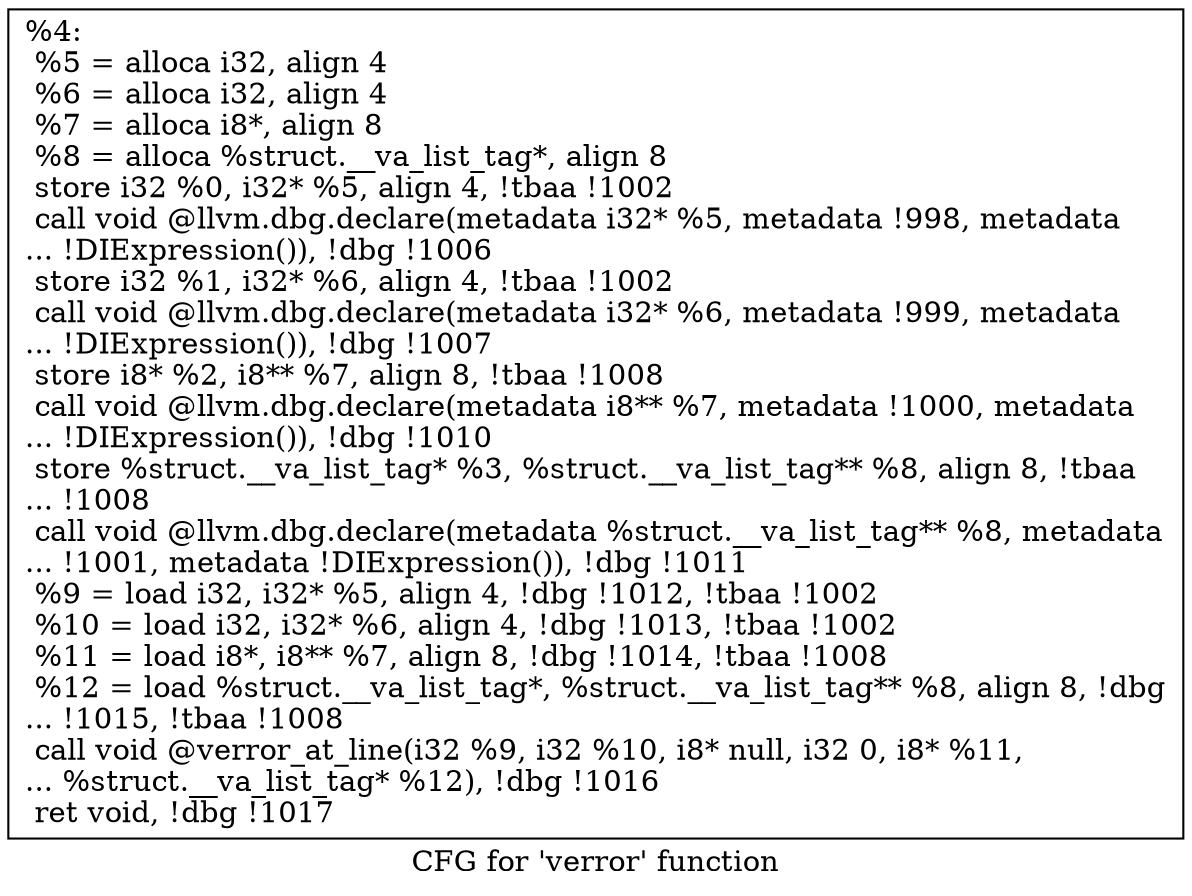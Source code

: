 digraph "CFG for 'verror' function" {
	label="CFG for 'verror' function";

	Node0x1a44990 [shape=record,label="{%4:\l  %5 = alloca i32, align 4\l  %6 = alloca i32, align 4\l  %7 = alloca i8*, align 8\l  %8 = alloca %struct.__va_list_tag*, align 8\l  store i32 %0, i32* %5, align 4, !tbaa !1002\l  call void @llvm.dbg.declare(metadata i32* %5, metadata !998, metadata\l... !DIExpression()), !dbg !1006\l  store i32 %1, i32* %6, align 4, !tbaa !1002\l  call void @llvm.dbg.declare(metadata i32* %6, metadata !999, metadata\l... !DIExpression()), !dbg !1007\l  store i8* %2, i8** %7, align 8, !tbaa !1008\l  call void @llvm.dbg.declare(metadata i8** %7, metadata !1000, metadata\l... !DIExpression()), !dbg !1010\l  store %struct.__va_list_tag* %3, %struct.__va_list_tag** %8, align 8, !tbaa\l... !1008\l  call void @llvm.dbg.declare(metadata %struct.__va_list_tag** %8, metadata\l... !1001, metadata !DIExpression()), !dbg !1011\l  %9 = load i32, i32* %5, align 4, !dbg !1012, !tbaa !1002\l  %10 = load i32, i32* %6, align 4, !dbg !1013, !tbaa !1002\l  %11 = load i8*, i8** %7, align 8, !dbg !1014, !tbaa !1008\l  %12 = load %struct.__va_list_tag*, %struct.__va_list_tag** %8, align 8, !dbg\l... !1015, !tbaa !1008\l  call void @verror_at_line(i32 %9, i32 %10, i8* null, i32 0, i8* %11,\l... %struct.__va_list_tag* %12), !dbg !1016\l  ret void, !dbg !1017\l}"];
}
